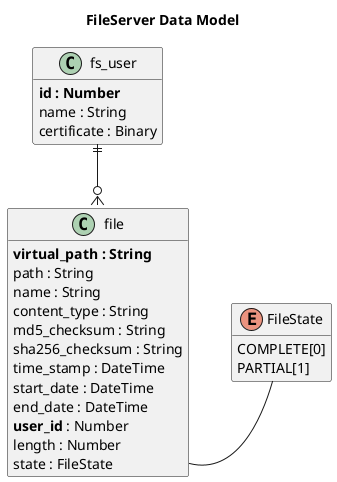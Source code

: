 @startuml
title FileServer Data Model

class fs_user {
	**id : Number**
	name : String
	certificate : Binary
}

class file {
	**virtual_path : String**
	path : String
	name : String
	content_type : String
	md5_checksum : String
	sha256_checksum : String
	time_stamp : DateTime
	start_date : DateTime
	end_date : DateTime
	**user_id** : Number
	length : Number
	state : FileState
	FOREIGN KEY (user_id) REFERENCES fs_user(id)
}

enum FileState {
  COMPLETE[0]
  PARTIAL[1]
}

' fs_user::id ||--o{ file::user_id
fs_user ||--o{ file
file::state -right- FileState

hide empty members
hide methods

@enduml